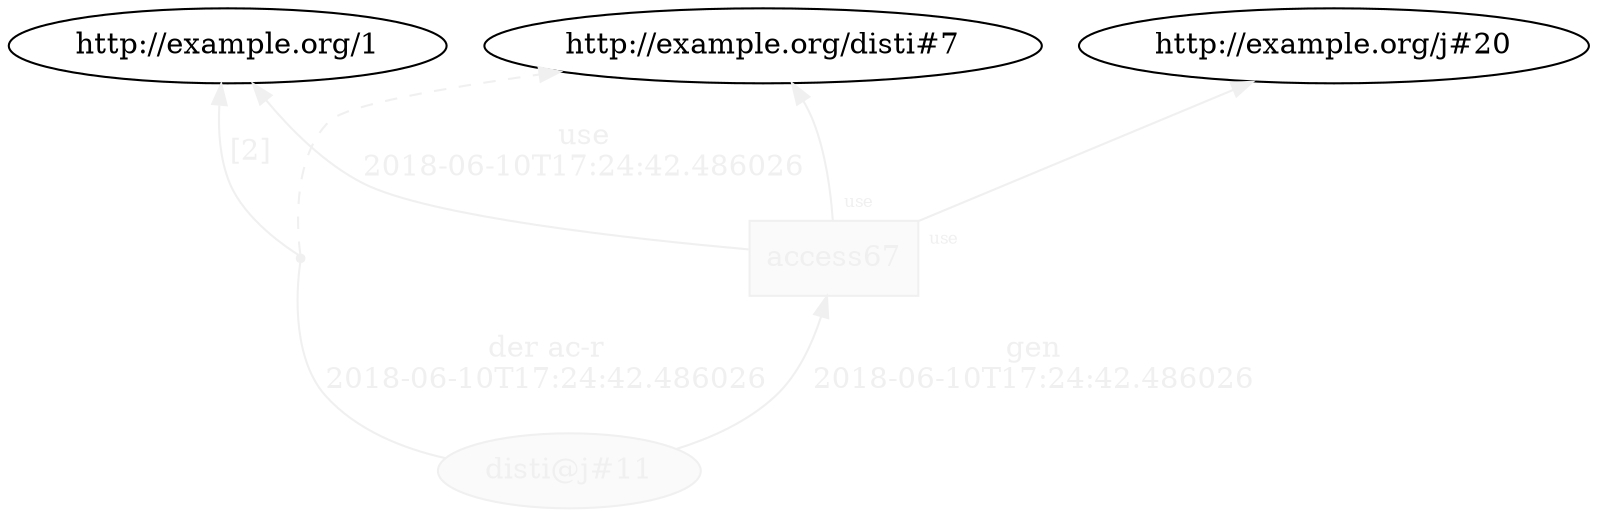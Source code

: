 digraph "PROV" { size="16,12"; rankdir="BT";
"http://example.org/disti@j#11" [fillcolor="#FAFAFA",color="#F0F0F0",style="filled",fontcolor="#F0F0F0",label="disti@j#11",URL="http://example.org/disti@j#11"]
"http://example.org/access67" [fillcolor="#FAFAFA",color="#F0F0F0",shape="polygon",sides="4",style="filled",fontcolor="#F0F0F0",label="access67",URL="http://example.org/access67"]
"bn0" [shape="point",label="",fontcolor="#F0F0F0",color="#F0F0F0"]
"http://example.org/disti@j#11" -> "bn0" [fontsize="14",distance="1.5",angle="60.0",rotation="20",label="der ac-r
2018-06-10T17:24:42.486026",arrowhead="none",fontcolor="#F0F0F0",color="#F0F0F0"]
"bn0" -> "http://example.org/disti#7" [style="dashed",fontcolor="#F0F0F0",color="#F0F0F0"]
"bn0" -> "http://example.org/1" [fontsize="14",distance="1.5",angle="60.0",rotation="20",label="[2]",fontcolor="#F0F0F0",color="#F0F0F0"]
"http://example.org/access67" -> "http://example.org/disti#7" [labelfontsize="8",labeldistance="1.5",labelangle="60.0",rotation="20",taillabel="use",fontcolor="#F0F0F0",color="#F0F0F0"]
"http://example.org/access67" -> "http://example.org/j#20" [labelfontsize="8",labeldistance="1.5",labelangle="60.0",rotation="20",taillabel="use",fontcolor="#F0F0F0",color="#F0F0F0"]
"http://example.org/access67" -> "http://example.org/1" [fontsize="14",distance="1.5",angle="60.0",rotation="20",label="use
2018-06-10T17:24:42.486026",fontcolor="#F0F0F0",color="#F0F0F0"]
"http://example.org/disti@j#11" -> "http://example.org/access67" [fontsize="14",distance="1.5",angle="60.0",rotation="20",label="gen
2018-06-10T17:24:42.486026",fontcolor="#F0F0F0",color="#F0F0F0"]
}